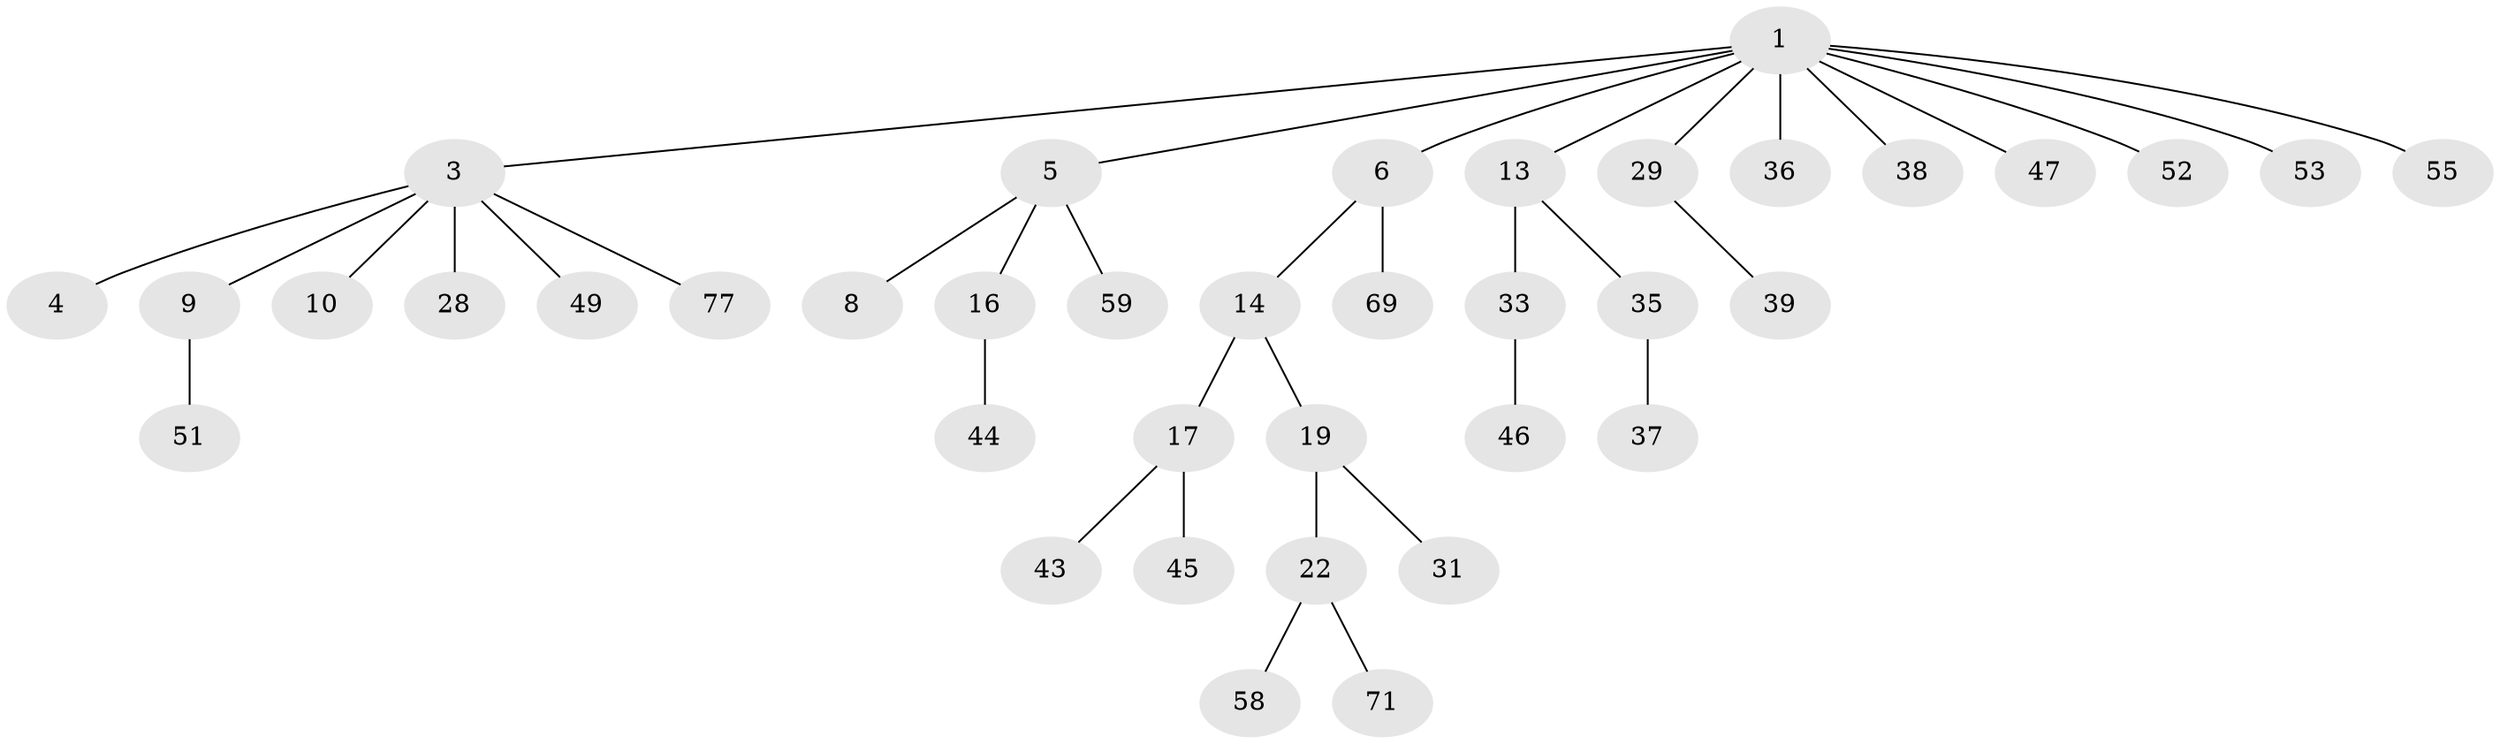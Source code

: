 // original degree distribution, {5: 0.025974025974025976, 4: 0.06493506493506493, 9: 0.012987012987012988, 2: 0.2597402597402597, 3: 0.15584415584415584, 1: 0.4805194805194805}
// Generated by graph-tools (version 1.1) at 2025/15/03/09/25 04:15:24]
// undirected, 38 vertices, 37 edges
graph export_dot {
graph [start="1"]
  node [color=gray90,style=filled];
  1 [super="+2+24+7+34"];
  3 [super="+12+21"];
  4 [super="+56"];
  5;
  6;
  8;
  9 [super="+11"];
  10;
  13 [super="+20"];
  14;
  16;
  17 [super="+18+41"];
  19;
  22;
  28;
  29 [super="+67"];
  31;
  33;
  35;
  36 [super="+54"];
  37 [super="+70+40"];
  38 [super="+76"];
  39 [super="+73"];
  43 [super="+64"];
  44 [super="+60"];
  45;
  46;
  47 [super="+50+66"];
  49;
  51 [super="+61"];
  52;
  53;
  55;
  58 [super="+75"];
  59;
  69;
  71;
  77;
  1 -- 3;
  1 -- 5;
  1 -- 38;
  1 -- 6;
  1 -- 36;
  1 -- 47;
  1 -- 13;
  1 -- 52;
  1 -- 55;
  1 -- 29;
  1 -- 53;
  3 -- 4;
  3 -- 9;
  3 -- 10;
  3 -- 28;
  3 -- 49;
  3 -- 77;
  5 -- 8;
  5 -- 16;
  5 -- 59;
  6 -- 14;
  6 -- 69;
  9 -- 51;
  13 -- 33;
  13 -- 35;
  14 -- 17;
  14 -- 19;
  16 -- 44;
  17 -- 43;
  17 -- 45;
  19 -- 22;
  19 -- 31;
  22 -- 58;
  22 -- 71;
  29 -- 39;
  33 -- 46;
  35 -- 37;
}
